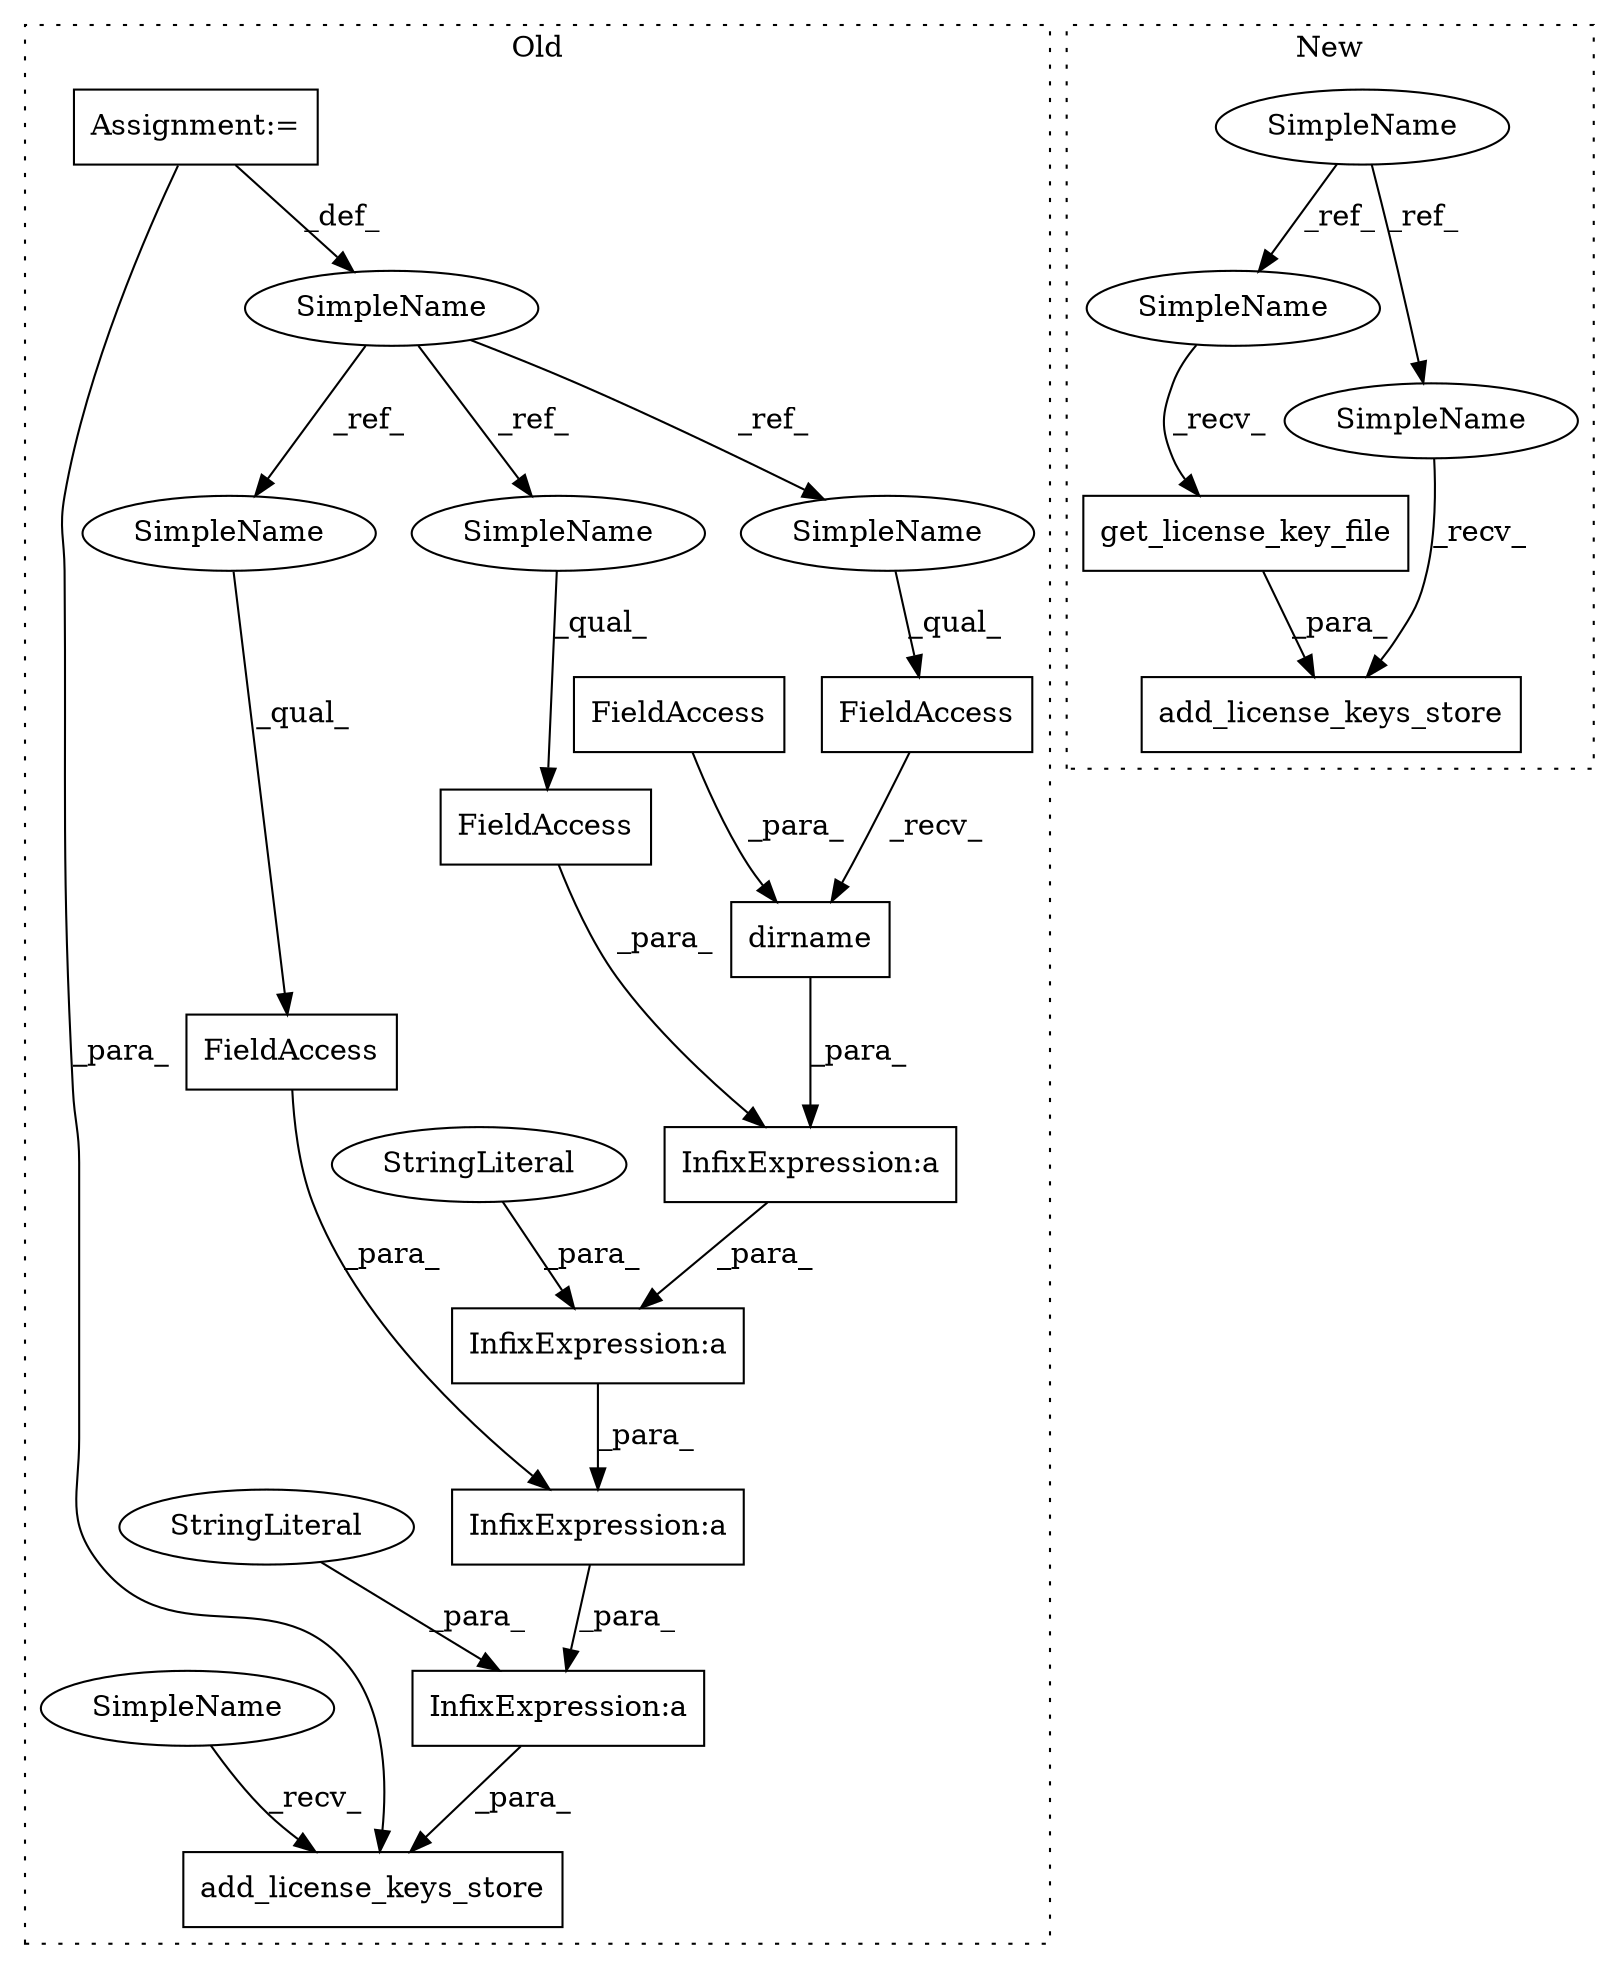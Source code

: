 digraph G {
subgraph cluster0 {
1 [label="dirname" a="32" s="921,937" l="8,1" shape="box"];
3 [label="InfixExpression:a" a="27" s="948" l="3" shape="box"];
4 [label="InfixExpression:a" a="27" s="981" l="3" shape="box"];
5 [label="InfixExpression:a" a="27" s="971" l="3" shape="box"];
6 [label="InfixExpression:a" a="27" s="938" l="3" shape="box"];
8 [label="add_license_keys_store" a="32" s="886,999" l="23,1" shape="box"];
9 [label="FieldAccess" a="22" s="929" l="8" shape="box"];
10 [label="FieldAccess" a="22" s="941" l="6" shape="box"];
11 [label="SimpleName" a="42" s="808" l="2" shape="ellipse"];
12 [label="FieldAccess" a="22" s="913" l="7" shape="box"];
13 [label="FieldAccess" a="22" s="974" l="6" shape="box"];
15 [label="StringLiteral" a="45" s="984" l="14" shape="ellipse"];
16 [label="Assignment:=" a="7" s="808" l="2" shape="box"];
17 [label="StringLiteral" a="45" s="951" l="19" shape="ellipse"];
20 [label="SimpleName" a="42" s="881" l="4" shape="ellipse"];
21 [label="SimpleName" a="42" s="913" l="2" shape="ellipse"];
22 [label="SimpleName" a="42" s="941" l="2" shape="ellipse"];
23 [label="SimpleName" a="42" s="974" l="2" shape="ellipse"];
label = "Old";
style="dotted";
}
subgraph cluster1 {
2 [label="get_license_key_file" a="32" s="899" l="22" shape="box"];
7 [label="add_license_keys_store" a="32" s="871,921" l="23,1" shape="box"];
14 [label="SimpleName" a="42" s="790" l="4" shape="ellipse"];
18 [label="SimpleName" a="42" s="894" l="4" shape="ellipse"];
19 [label="SimpleName" a="42" s="866" l="4" shape="ellipse"];
label = "New";
style="dotted";
}
1 -> 6 [label="_para_"];
2 -> 7 [label="_para_"];
3 -> 5 [label="_para_"];
4 -> 8 [label="_para_"];
5 -> 4 [label="_para_"];
6 -> 3 [label="_para_"];
9 -> 1 [label="_para_"];
10 -> 6 [label="_para_"];
11 -> 21 [label="_ref_"];
11 -> 22 [label="_ref_"];
11 -> 23 [label="_ref_"];
12 -> 1 [label="_recv_"];
13 -> 5 [label="_para_"];
14 -> 18 [label="_ref_"];
14 -> 19 [label="_ref_"];
15 -> 4 [label="_para_"];
16 -> 8 [label="_para_"];
16 -> 11 [label="_def_"];
17 -> 3 [label="_para_"];
18 -> 2 [label="_recv_"];
19 -> 7 [label="_recv_"];
20 -> 8 [label="_recv_"];
21 -> 12 [label="_qual_"];
22 -> 10 [label="_qual_"];
23 -> 13 [label="_qual_"];
}